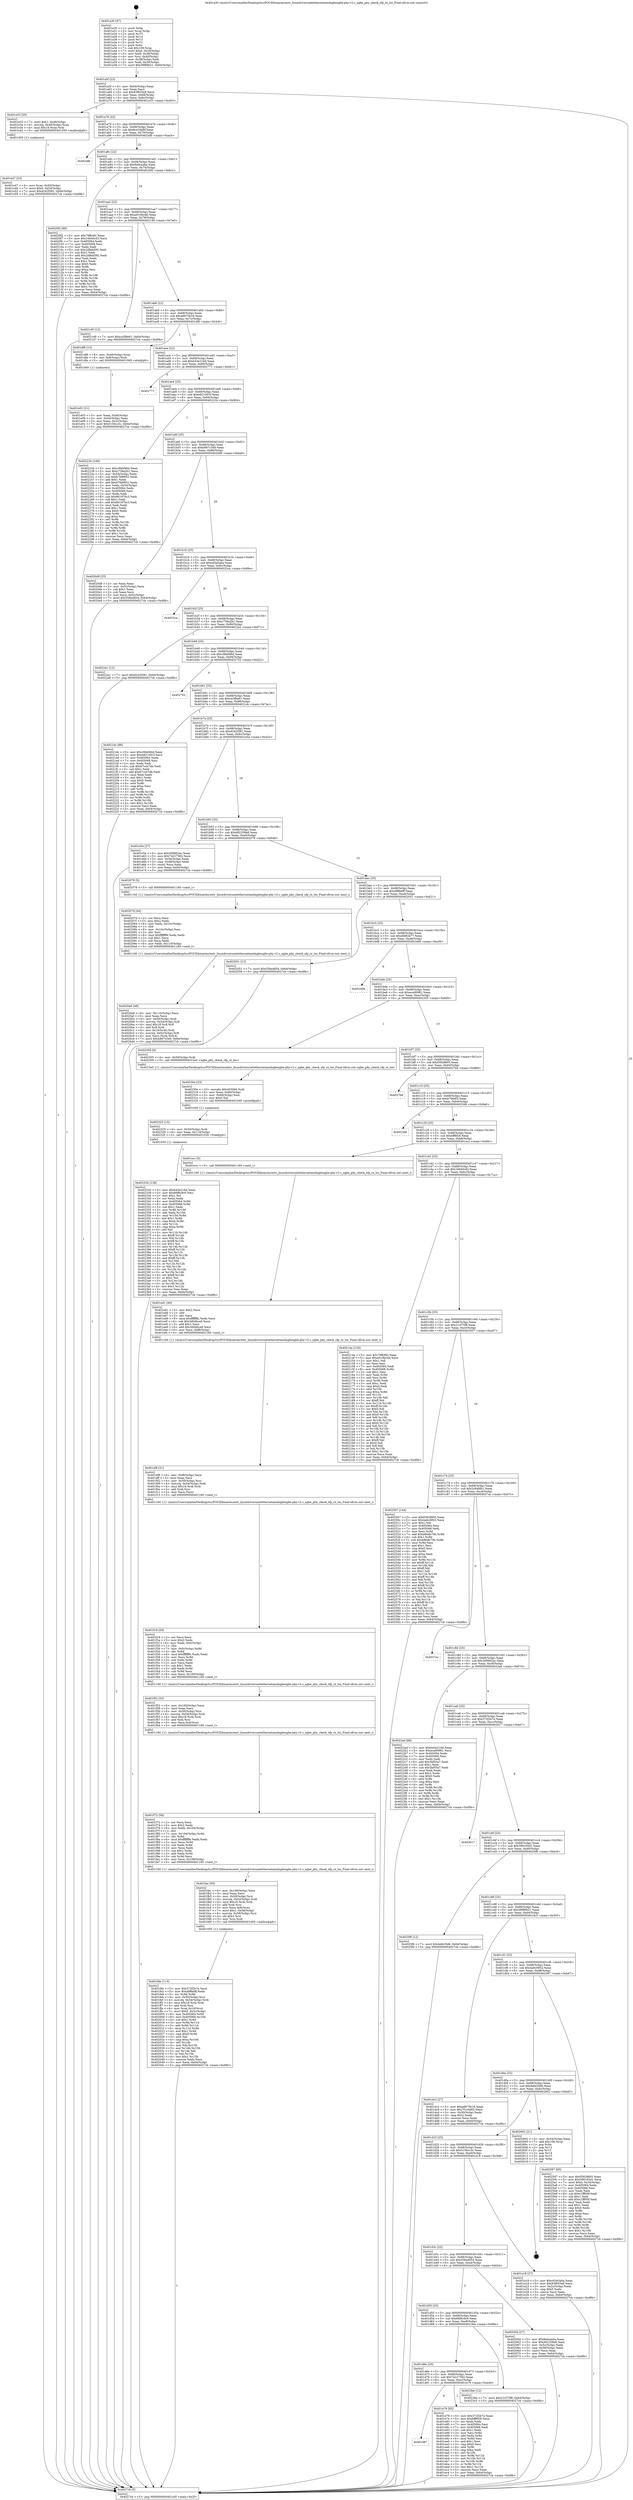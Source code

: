 digraph "0x401a30" {
  label = "0x401a30 (/mnt/c/Users/mathe/Desktop/tcc/POCII/binaries/extr_linuxdriversnetethernetamdxgbexgbe-phy-v2.c_xgbe_phy_check_sfp_rx_los_Final-ollvm.out::main(0))"
  labelloc = "t"
  node[shape=record]

  Entry [label="",width=0.3,height=0.3,shape=circle,fillcolor=black,style=filled]
  "0x401a5f" [label="{
     0x401a5f [23]\l
     | [instrs]\l
     &nbsp;&nbsp;0x401a5f \<+3\>: mov -0x64(%rbp),%eax\l
     &nbsp;&nbsp;0x401a62 \<+2\>: mov %eax,%ecx\l
     &nbsp;&nbsp;0x401a64 \<+6\>: sub $0x83f655e9,%ecx\l
     &nbsp;&nbsp;0x401a6a \<+3\>: mov %eax,-0x68(%rbp)\l
     &nbsp;&nbsp;0x401a6d \<+3\>: mov %ecx,-0x6c(%rbp)\l
     &nbsp;&nbsp;0x401a70 \<+6\>: je 0000000000401e33 \<main+0x403\>\l
  }"]
  "0x401e33" [label="{
     0x401e33 [20]\l
     | [instrs]\l
     &nbsp;&nbsp;0x401e33 \<+7\>: movl $0x1,-0x48(%rbp)\l
     &nbsp;&nbsp;0x401e3a \<+4\>: movslq -0x48(%rbp),%rax\l
     &nbsp;&nbsp;0x401e3e \<+4\>: imul $0x18,%rax,%rdi\l
     &nbsp;&nbsp;0x401e42 \<+5\>: call 0000000000401050 \<malloc@plt\>\l
     | [calls]\l
     &nbsp;&nbsp;0x401050 \{1\} (unknown)\l
  }"]
  "0x401a76" [label="{
     0x401a76 [22]\l
     | [instrs]\l
     &nbsp;&nbsp;0x401a76 \<+5\>: jmp 0000000000401a7b \<main+0x4b\>\l
     &nbsp;&nbsp;0x401a7b \<+3\>: mov -0x68(%rbp),%eax\l
     &nbsp;&nbsp;0x401a7e \<+5\>: sub $0x8ce34b6f,%eax\l
     &nbsp;&nbsp;0x401a83 \<+3\>: mov %eax,-0x70(%rbp)\l
     &nbsp;&nbsp;0x401a86 \<+6\>: je 00000000004024fb \<main+0xacb\>\l
  }"]
  Exit [label="",width=0.3,height=0.3,shape=circle,fillcolor=black,style=filled,peripheries=2]
  "0x4024fb" [label="{
     0x4024fb\l
  }", style=dashed]
  "0x401a8c" [label="{
     0x401a8c [22]\l
     | [instrs]\l
     &nbsp;&nbsp;0x401a8c \<+5\>: jmp 0000000000401a91 \<main+0x61\>\l
     &nbsp;&nbsp;0x401a91 \<+3\>: mov -0x68(%rbp),%eax\l
     &nbsp;&nbsp;0x401a94 \<+5\>: sub $0x8edcaeba,%eax\l
     &nbsp;&nbsp;0x401a99 \<+3\>: mov %eax,-0x74(%rbp)\l
     &nbsp;&nbsp;0x401a9c \<+6\>: je 00000000004020f2 \<main+0x6c2\>\l
  }"]
  "0x402334" [label="{
     0x402334 [138]\l
     | [instrs]\l
     &nbsp;&nbsp;0x402334 \<+5\>: mov $0xb43e216d,%eax\l
     &nbsp;&nbsp;0x402339 \<+5\>: mov $0x66f6c9c0,%esi\l
     &nbsp;&nbsp;0x40233e \<+2\>: mov $0x1,%cl\l
     &nbsp;&nbsp;0x402340 \<+2\>: xor %edx,%edx\l
     &nbsp;&nbsp;0x402342 \<+8\>: mov 0x405064,%r8d\l
     &nbsp;&nbsp;0x40234a \<+8\>: mov 0x405068,%r9d\l
     &nbsp;&nbsp;0x402352 \<+3\>: sub $0x1,%edx\l
     &nbsp;&nbsp;0x402355 \<+3\>: mov %r8d,%r10d\l
     &nbsp;&nbsp;0x402358 \<+3\>: add %edx,%r10d\l
     &nbsp;&nbsp;0x40235b \<+4\>: imul %r10d,%r8d\l
     &nbsp;&nbsp;0x40235f \<+4\>: and $0x1,%r8d\l
     &nbsp;&nbsp;0x402363 \<+4\>: cmp $0x0,%r8d\l
     &nbsp;&nbsp;0x402367 \<+4\>: sete %r11b\l
     &nbsp;&nbsp;0x40236b \<+4\>: cmp $0xa,%r9d\l
     &nbsp;&nbsp;0x40236f \<+3\>: setl %bl\l
     &nbsp;&nbsp;0x402372 \<+3\>: mov %r11b,%r14b\l
     &nbsp;&nbsp;0x402375 \<+4\>: xor $0xff,%r14b\l
     &nbsp;&nbsp;0x402379 \<+3\>: mov %bl,%r15b\l
     &nbsp;&nbsp;0x40237c \<+4\>: xor $0xff,%r15b\l
     &nbsp;&nbsp;0x402380 \<+3\>: xor $0x1,%cl\l
     &nbsp;&nbsp;0x402383 \<+3\>: mov %r14b,%r12b\l
     &nbsp;&nbsp;0x402386 \<+4\>: and $0xff,%r12b\l
     &nbsp;&nbsp;0x40238a \<+3\>: and %cl,%r11b\l
     &nbsp;&nbsp;0x40238d \<+3\>: mov %r15b,%r13b\l
     &nbsp;&nbsp;0x402390 \<+4\>: and $0xff,%r13b\l
     &nbsp;&nbsp;0x402394 \<+2\>: and %cl,%bl\l
     &nbsp;&nbsp;0x402396 \<+3\>: or %r11b,%r12b\l
     &nbsp;&nbsp;0x402399 \<+3\>: or %bl,%r13b\l
     &nbsp;&nbsp;0x40239c \<+3\>: xor %r13b,%r12b\l
     &nbsp;&nbsp;0x40239f \<+3\>: or %r15b,%r14b\l
     &nbsp;&nbsp;0x4023a2 \<+4\>: xor $0xff,%r14b\l
     &nbsp;&nbsp;0x4023a6 \<+3\>: or $0x1,%cl\l
     &nbsp;&nbsp;0x4023a9 \<+3\>: and %cl,%r14b\l
     &nbsp;&nbsp;0x4023ac \<+3\>: or %r14b,%r12b\l
     &nbsp;&nbsp;0x4023af \<+4\>: test $0x1,%r12b\l
     &nbsp;&nbsp;0x4023b3 \<+3\>: cmovne %esi,%eax\l
     &nbsp;&nbsp;0x4023b6 \<+3\>: mov %eax,-0x64(%rbp)\l
     &nbsp;&nbsp;0x4023b9 \<+5\>: jmp 00000000004027cb \<main+0xd9b\>\l
  }"]
  "0x4020f2" [label="{
     0x4020f2 [88]\l
     | [instrs]\l
     &nbsp;&nbsp;0x4020f2 \<+5\>: mov $0x79ffc6fc,%eax\l
     &nbsp;&nbsp;0x4020f7 \<+5\>: mov $0x16640cd3,%ecx\l
     &nbsp;&nbsp;0x4020fc \<+7\>: mov 0x405064,%edx\l
     &nbsp;&nbsp;0x402103 \<+7\>: mov 0x405068,%esi\l
     &nbsp;&nbsp;0x40210a \<+2\>: mov %edx,%edi\l
     &nbsp;&nbsp;0x40210c \<+6\>: sub $0x2d8ab592,%edi\l
     &nbsp;&nbsp;0x402112 \<+3\>: sub $0x1,%edi\l
     &nbsp;&nbsp;0x402115 \<+6\>: add $0x2d8ab592,%edi\l
     &nbsp;&nbsp;0x40211b \<+3\>: imul %edi,%edx\l
     &nbsp;&nbsp;0x40211e \<+3\>: and $0x1,%edx\l
     &nbsp;&nbsp;0x402121 \<+3\>: cmp $0x0,%edx\l
     &nbsp;&nbsp;0x402124 \<+4\>: sete %r8b\l
     &nbsp;&nbsp;0x402128 \<+3\>: cmp $0xa,%esi\l
     &nbsp;&nbsp;0x40212b \<+4\>: setl %r9b\l
     &nbsp;&nbsp;0x40212f \<+3\>: mov %r8b,%r10b\l
     &nbsp;&nbsp;0x402132 \<+3\>: and %r9b,%r10b\l
     &nbsp;&nbsp;0x402135 \<+3\>: xor %r9b,%r8b\l
     &nbsp;&nbsp;0x402138 \<+3\>: or %r8b,%r10b\l
     &nbsp;&nbsp;0x40213b \<+4\>: test $0x1,%r10b\l
     &nbsp;&nbsp;0x40213f \<+3\>: cmovne %ecx,%eax\l
     &nbsp;&nbsp;0x402142 \<+3\>: mov %eax,-0x64(%rbp)\l
     &nbsp;&nbsp;0x402145 \<+5\>: jmp 00000000004027cb \<main+0xd9b\>\l
  }"]
  "0x401aa2" [label="{
     0x401aa2 [22]\l
     | [instrs]\l
     &nbsp;&nbsp;0x401aa2 \<+5\>: jmp 0000000000401aa7 \<main+0x77\>\l
     &nbsp;&nbsp;0x401aa7 \<+3\>: mov -0x68(%rbp),%eax\l
     &nbsp;&nbsp;0x401aaa \<+5\>: sub $0xa019bcdd,%eax\l
     &nbsp;&nbsp;0x401aaf \<+3\>: mov %eax,-0x78(%rbp)\l
     &nbsp;&nbsp;0x401ab2 \<+6\>: je 00000000004021d0 \<main+0x7a0\>\l
  }"]
  "0x402325" [label="{
     0x402325 [15]\l
     | [instrs]\l
     &nbsp;&nbsp;0x402325 \<+4\>: mov -0x50(%rbp),%rdi\l
     &nbsp;&nbsp;0x402329 \<+6\>: mov %eax,-0x114(%rbp)\l
     &nbsp;&nbsp;0x40232f \<+5\>: call 0000000000401030 \<free@plt\>\l
     | [calls]\l
     &nbsp;&nbsp;0x401030 \{1\} (unknown)\l
  }"]
  "0x4021d0" [label="{
     0x4021d0 [12]\l
     | [instrs]\l
     &nbsp;&nbsp;0x4021d0 \<+7\>: movl $0xca3f9e61,-0x64(%rbp)\l
     &nbsp;&nbsp;0x4021d7 \<+5\>: jmp 00000000004027cb \<main+0xd9b\>\l
  }"]
  "0x401ab8" [label="{
     0x401ab8 [22]\l
     | [instrs]\l
     &nbsp;&nbsp;0x401ab8 \<+5\>: jmp 0000000000401abd \<main+0x8d\>\l
     &nbsp;&nbsp;0x401abd \<+3\>: mov -0x68(%rbp),%eax\l
     &nbsp;&nbsp;0x401ac0 \<+5\>: sub $0xa8975b16,%eax\l
     &nbsp;&nbsp;0x401ac5 \<+3\>: mov %eax,-0x7c(%rbp)\l
     &nbsp;&nbsp;0x401ac8 \<+6\>: je 0000000000401df6 \<main+0x3c6\>\l
  }"]
  "0x40230e" [label="{
     0x40230e [23]\l
     | [instrs]\l
     &nbsp;&nbsp;0x40230e \<+10\>: movabs $0x4030b6,%rdi\l
     &nbsp;&nbsp;0x402318 \<+3\>: mov %eax,-0x60(%rbp)\l
     &nbsp;&nbsp;0x40231b \<+3\>: mov -0x60(%rbp),%esi\l
     &nbsp;&nbsp;0x40231e \<+2\>: mov $0x0,%al\l
     &nbsp;&nbsp;0x402320 \<+5\>: call 0000000000401040 \<printf@plt\>\l
     | [calls]\l
     &nbsp;&nbsp;0x401040 \{1\} (unknown)\l
  }"]
  "0x401df6" [label="{
     0x401df6 [13]\l
     | [instrs]\l
     &nbsp;&nbsp;0x401df6 \<+4\>: mov -0x40(%rbp),%rax\l
     &nbsp;&nbsp;0x401dfa \<+4\>: mov 0x8(%rax),%rdi\l
     &nbsp;&nbsp;0x401dfe \<+5\>: call 0000000000401060 \<atoi@plt\>\l
     | [calls]\l
     &nbsp;&nbsp;0x401060 \{1\} (unknown)\l
  }"]
  "0x401ace" [label="{
     0x401ace [22]\l
     | [instrs]\l
     &nbsp;&nbsp;0x401ace \<+5\>: jmp 0000000000401ad3 \<main+0xa3\>\l
     &nbsp;&nbsp;0x401ad3 \<+3\>: mov -0x68(%rbp),%eax\l
     &nbsp;&nbsp;0x401ad6 \<+5\>: sub $0xb43e216d,%eax\l
     &nbsp;&nbsp;0x401adb \<+3\>: mov %eax,-0x80(%rbp)\l
     &nbsp;&nbsp;0x401ade \<+6\>: je 0000000000402771 \<main+0xd41\>\l
  }"]
  "0x4020a9" [label="{
     0x4020a9 [48]\l
     | [instrs]\l
     &nbsp;&nbsp;0x4020a9 \<+6\>: mov -0x110(%rbp),%ecx\l
     &nbsp;&nbsp;0x4020af \<+3\>: imul %eax,%ecx\l
     &nbsp;&nbsp;0x4020b2 \<+4\>: mov -0x50(%rbp),%rdi\l
     &nbsp;&nbsp;0x4020b6 \<+4\>: movslq -0x54(%rbp),%r8\l
     &nbsp;&nbsp;0x4020ba \<+4\>: imul $0x18,%r8,%r8\l
     &nbsp;&nbsp;0x4020be \<+3\>: add %r8,%rdi\l
     &nbsp;&nbsp;0x4020c1 \<+4\>: mov 0x10(%rdi),%rdi\l
     &nbsp;&nbsp;0x4020c5 \<+4\>: movslq -0x5c(%rbp),%r8\l
     &nbsp;&nbsp;0x4020c9 \<+4\>: mov %ecx,(%rdi,%r8,4)\l
     &nbsp;&nbsp;0x4020cd \<+7\>: movl $0xb897c349,-0x64(%rbp)\l
     &nbsp;&nbsp;0x4020d4 \<+5\>: jmp 00000000004027cb \<main+0xd9b\>\l
  }"]
  "0x402771" [label="{
     0x402771\l
  }", style=dashed]
  "0x401ae4" [label="{
     0x401ae4 [25]\l
     | [instrs]\l
     &nbsp;&nbsp;0x401ae4 \<+5\>: jmp 0000000000401ae9 \<main+0xb9\>\l
     &nbsp;&nbsp;0x401ae9 \<+3\>: mov -0x68(%rbp),%eax\l
     &nbsp;&nbsp;0x401aec \<+5\>: sub $0xb821091f,%eax\l
     &nbsp;&nbsp;0x401af1 \<+6\>: mov %eax,-0x84(%rbp)\l
     &nbsp;&nbsp;0x401af7 \<+6\>: je 0000000000402234 \<main+0x804\>\l
  }"]
  "0x40207d" [label="{
     0x40207d [44]\l
     | [instrs]\l
     &nbsp;&nbsp;0x40207d \<+2\>: xor %ecx,%ecx\l
     &nbsp;&nbsp;0x40207f \<+5\>: mov $0x2,%edx\l
     &nbsp;&nbsp;0x402084 \<+6\>: mov %edx,-0x10c(%rbp)\l
     &nbsp;&nbsp;0x40208a \<+1\>: cltd\l
     &nbsp;&nbsp;0x40208b \<+6\>: mov -0x10c(%rbp),%esi\l
     &nbsp;&nbsp;0x402091 \<+2\>: idiv %esi\l
     &nbsp;&nbsp;0x402093 \<+6\>: imul $0xfffffffe,%edx,%edx\l
     &nbsp;&nbsp;0x402099 \<+3\>: sub $0x1,%ecx\l
     &nbsp;&nbsp;0x40209c \<+2\>: sub %ecx,%edx\l
     &nbsp;&nbsp;0x40209e \<+6\>: mov %edx,-0x110(%rbp)\l
     &nbsp;&nbsp;0x4020a4 \<+5\>: call 0000000000401160 \<next_i\>\l
     | [calls]\l
     &nbsp;&nbsp;0x401160 \{1\} (/mnt/c/Users/mathe/Desktop/tcc/POCII/binaries/extr_linuxdriversnetethernetamdxgbexgbe-phy-v2.c_xgbe_phy_check_sfp_rx_los_Final-ollvm.out::next_i)\l
  }"]
  "0x402234" [label="{
     0x402234 [109]\l
     | [instrs]\l
     &nbsp;&nbsp;0x402234 \<+5\>: mov $0xc9bbf46d,%eax\l
     &nbsp;&nbsp;0x402239 \<+5\>: mov $0xc758a2b1,%ecx\l
     &nbsp;&nbsp;0x40223e \<+3\>: mov -0x54(%rbp),%edx\l
     &nbsp;&nbsp;0x402241 \<+6\>: sub $0xb7fd8852,%edx\l
     &nbsp;&nbsp;0x402247 \<+3\>: add $0x1,%edx\l
     &nbsp;&nbsp;0x40224a \<+6\>: add $0xb7fd8852,%edx\l
     &nbsp;&nbsp;0x402250 \<+3\>: mov %edx,-0x54(%rbp)\l
     &nbsp;&nbsp;0x402253 \<+7\>: mov 0x405064,%edx\l
     &nbsp;&nbsp;0x40225a \<+7\>: mov 0x405068,%esi\l
     &nbsp;&nbsp;0x402261 \<+2\>: mov %edx,%edi\l
     &nbsp;&nbsp;0x402263 \<+6\>: sub $0x86197bc3,%edi\l
     &nbsp;&nbsp;0x402269 \<+3\>: sub $0x1,%edi\l
     &nbsp;&nbsp;0x40226c \<+6\>: add $0x86197bc3,%edi\l
     &nbsp;&nbsp;0x402272 \<+3\>: imul %edi,%edx\l
     &nbsp;&nbsp;0x402275 \<+3\>: and $0x1,%edx\l
     &nbsp;&nbsp;0x402278 \<+3\>: cmp $0x0,%edx\l
     &nbsp;&nbsp;0x40227b \<+4\>: sete %r8b\l
     &nbsp;&nbsp;0x40227f \<+3\>: cmp $0xa,%esi\l
     &nbsp;&nbsp;0x402282 \<+4\>: setl %r9b\l
     &nbsp;&nbsp;0x402286 \<+3\>: mov %r8b,%r10b\l
     &nbsp;&nbsp;0x402289 \<+3\>: and %r9b,%r10b\l
     &nbsp;&nbsp;0x40228c \<+3\>: xor %r9b,%r8b\l
     &nbsp;&nbsp;0x40228f \<+3\>: or %r8b,%r10b\l
     &nbsp;&nbsp;0x402292 \<+4\>: test $0x1,%r10b\l
     &nbsp;&nbsp;0x402296 \<+3\>: cmovne %ecx,%eax\l
     &nbsp;&nbsp;0x402299 \<+3\>: mov %eax,-0x64(%rbp)\l
     &nbsp;&nbsp;0x40229c \<+5\>: jmp 00000000004027cb \<main+0xd9b\>\l
  }"]
  "0x401afd" [label="{
     0x401afd [25]\l
     | [instrs]\l
     &nbsp;&nbsp;0x401afd \<+5\>: jmp 0000000000401b02 \<main+0xd2\>\l
     &nbsp;&nbsp;0x401b02 \<+3\>: mov -0x68(%rbp),%eax\l
     &nbsp;&nbsp;0x401b05 \<+5\>: sub $0xb897c349,%eax\l
     &nbsp;&nbsp;0x401b0a \<+6\>: mov %eax,-0x88(%rbp)\l
     &nbsp;&nbsp;0x401b10 \<+6\>: je 00000000004020d9 \<main+0x6a9\>\l
  }"]
  "0x401fde" [label="{
     0x401fde [115]\l
     | [instrs]\l
     &nbsp;&nbsp;0x401fde \<+5\>: mov $0x372f2b7e,%ecx\l
     &nbsp;&nbsp;0x401fe3 \<+5\>: mov $0xd9ffa0ff,%edx\l
     &nbsp;&nbsp;0x401fe8 \<+3\>: xor %r8d,%r8d\l
     &nbsp;&nbsp;0x401feb \<+4\>: mov -0x50(%rbp),%rsi\l
     &nbsp;&nbsp;0x401fef \<+4\>: movslq -0x54(%rbp),%rdi\l
     &nbsp;&nbsp;0x401ff3 \<+4\>: imul $0x18,%rdi,%rdi\l
     &nbsp;&nbsp;0x401ff7 \<+3\>: add %rdi,%rsi\l
     &nbsp;&nbsp;0x401ffa \<+4\>: mov %rax,0x10(%rsi)\l
     &nbsp;&nbsp;0x401ffe \<+7\>: movl $0x0,-0x5c(%rbp)\l
     &nbsp;&nbsp;0x402005 \<+8\>: mov 0x405064,%r9d\l
     &nbsp;&nbsp;0x40200d \<+8\>: mov 0x405068,%r10d\l
     &nbsp;&nbsp;0x402015 \<+4\>: sub $0x1,%r8d\l
     &nbsp;&nbsp;0x402019 \<+3\>: mov %r9d,%r11d\l
     &nbsp;&nbsp;0x40201c \<+3\>: add %r8d,%r11d\l
     &nbsp;&nbsp;0x40201f \<+4\>: imul %r11d,%r9d\l
     &nbsp;&nbsp;0x402023 \<+4\>: and $0x1,%r9d\l
     &nbsp;&nbsp;0x402027 \<+4\>: cmp $0x0,%r9d\l
     &nbsp;&nbsp;0x40202b \<+3\>: sete %bl\l
     &nbsp;&nbsp;0x40202e \<+4\>: cmp $0xa,%r10d\l
     &nbsp;&nbsp;0x402032 \<+4\>: setl %r14b\l
     &nbsp;&nbsp;0x402036 \<+3\>: mov %bl,%r15b\l
     &nbsp;&nbsp;0x402039 \<+3\>: and %r14b,%r15b\l
     &nbsp;&nbsp;0x40203c \<+3\>: xor %r14b,%bl\l
     &nbsp;&nbsp;0x40203f \<+3\>: or %bl,%r15b\l
     &nbsp;&nbsp;0x402042 \<+4\>: test $0x1,%r15b\l
     &nbsp;&nbsp;0x402046 \<+3\>: cmovne %edx,%ecx\l
     &nbsp;&nbsp;0x402049 \<+3\>: mov %ecx,-0x64(%rbp)\l
     &nbsp;&nbsp;0x40204c \<+5\>: jmp 00000000004027cb \<main+0xd9b\>\l
  }"]
  "0x4020d9" [label="{
     0x4020d9 [25]\l
     | [instrs]\l
     &nbsp;&nbsp;0x4020d9 \<+2\>: xor %eax,%eax\l
     &nbsp;&nbsp;0x4020db \<+3\>: mov -0x5c(%rbp),%ecx\l
     &nbsp;&nbsp;0x4020de \<+3\>: sub $0x1,%eax\l
     &nbsp;&nbsp;0x4020e1 \<+2\>: sub %eax,%ecx\l
     &nbsp;&nbsp;0x4020e3 \<+3\>: mov %ecx,-0x5c(%rbp)\l
     &nbsp;&nbsp;0x4020e6 \<+7\>: movl $0x558a4854,-0x64(%rbp)\l
     &nbsp;&nbsp;0x4020ed \<+5\>: jmp 00000000004027cb \<main+0xd9b\>\l
  }"]
  "0x401b16" [label="{
     0x401b16 [25]\l
     | [instrs]\l
     &nbsp;&nbsp;0x401b16 \<+5\>: jmp 0000000000401b1b \<main+0xeb\>\l
     &nbsp;&nbsp;0x401b1b \<+3\>: mov -0x68(%rbp),%eax\l
     &nbsp;&nbsp;0x401b1e \<+5\>: sub $0xc63e5aba,%eax\l
     &nbsp;&nbsp;0x401b23 \<+6\>: mov %eax,-0x8c(%rbp)\l
     &nbsp;&nbsp;0x401b29 \<+6\>: je 00000000004023ca \<main+0x99a\>\l
  }"]
  "0x401fac" [label="{
     0x401fac [50]\l
     | [instrs]\l
     &nbsp;&nbsp;0x401fac \<+6\>: mov -0x108(%rbp),%ecx\l
     &nbsp;&nbsp;0x401fb2 \<+3\>: imul %eax,%ecx\l
     &nbsp;&nbsp;0x401fb5 \<+4\>: mov -0x50(%rbp),%rsi\l
     &nbsp;&nbsp;0x401fb9 \<+4\>: movslq -0x54(%rbp),%rdi\l
     &nbsp;&nbsp;0x401fbd \<+4\>: imul $0x18,%rdi,%rdi\l
     &nbsp;&nbsp;0x401fc1 \<+3\>: add %rdi,%rsi\l
     &nbsp;&nbsp;0x401fc4 \<+3\>: mov %ecx,0x8(%rsi)\l
     &nbsp;&nbsp;0x401fc7 \<+7\>: movl $0x1,-0x58(%rbp)\l
     &nbsp;&nbsp;0x401fce \<+4\>: movslq -0x58(%rbp),%rsi\l
     &nbsp;&nbsp;0x401fd2 \<+4\>: shl $0x2,%rsi\l
     &nbsp;&nbsp;0x401fd6 \<+3\>: mov %rsi,%rdi\l
     &nbsp;&nbsp;0x401fd9 \<+5\>: call 0000000000401050 \<malloc@plt\>\l
     | [calls]\l
     &nbsp;&nbsp;0x401050 \{1\} (unknown)\l
  }"]
  "0x4023ca" [label="{
     0x4023ca\l
  }", style=dashed]
  "0x401b2f" [label="{
     0x401b2f [25]\l
     | [instrs]\l
     &nbsp;&nbsp;0x401b2f \<+5\>: jmp 0000000000401b34 \<main+0x104\>\l
     &nbsp;&nbsp;0x401b34 \<+3\>: mov -0x68(%rbp),%eax\l
     &nbsp;&nbsp;0x401b37 \<+5\>: sub $0xc758a2b1,%eax\l
     &nbsp;&nbsp;0x401b3c \<+6\>: mov %eax,-0x90(%rbp)\l
     &nbsp;&nbsp;0x401b42 \<+6\>: je 00000000004022a1 \<main+0x871\>\l
  }"]
  "0x401f72" [label="{
     0x401f72 [58]\l
     | [instrs]\l
     &nbsp;&nbsp;0x401f72 \<+2\>: xor %ecx,%ecx\l
     &nbsp;&nbsp;0x401f74 \<+5\>: mov $0x2,%edx\l
     &nbsp;&nbsp;0x401f79 \<+6\>: mov %edx,-0x104(%rbp)\l
     &nbsp;&nbsp;0x401f7f \<+1\>: cltd\l
     &nbsp;&nbsp;0x401f80 \<+7\>: mov -0x104(%rbp),%r8d\l
     &nbsp;&nbsp;0x401f87 \<+3\>: idiv %r8d\l
     &nbsp;&nbsp;0x401f8a \<+6\>: imul $0xfffffffe,%edx,%edx\l
     &nbsp;&nbsp;0x401f90 \<+3\>: mov %ecx,%r9d\l
     &nbsp;&nbsp;0x401f93 \<+3\>: sub %edx,%r9d\l
     &nbsp;&nbsp;0x401f96 \<+2\>: mov %ecx,%edx\l
     &nbsp;&nbsp;0x401f98 \<+3\>: sub $0x1,%edx\l
     &nbsp;&nbsp;0x401f9b \<+3\>: add %edx,%r9d\l
     &nbsp;&nbsp;0x401f9e \<+3\>: sub %r9d,%ecx\l
     &nbsp;&nbsp;0x401fa1 \<+6\>: mov %ecx,-0x108(%rbp)\l
     &nbsp;&nbsp;0x401fa7 \<+5\>: call 0000000000401160 \<next_i\>\l
     | [calls]\l
     &nbsp;&nbsp;0x401160 \{1\} (/mnt/c/Users/mathe/Desktop/tcc/POCII/binaries/extr_linuxdriversnetethernetamdxgbexgbe-phy-v2.c_xgbe_phy_check_sfp_rx_los_Final-ollvm.out::next_i)\l
  }"]
  "0x4022a1" [label="{
     0x4022a1 [12]\l
     | [instrs]\l
     &nbsp;&nbsp;0x4022a1 \<+7\>: movl $0xd242f381,-0x64(%rbp)\l
     &nbsp;&nbsp;0x4022a8 \<+5\>: jmp 00000000004027cb \<main+0xd9b\>\l
  }"]
  "0x401b48" [label="{
     0x401b48 [25]\l
     | [instrs]\l
     &nbsp;&nbsp;0x401b48 \<+5\>: jmp 0000000000401b4d \<main+0x11d\>\l
     &nbsp;&nbsp;0x401b4d \<+3\>: mov -0x68(%rbp),%eax\l
     &nbsp;&nbsp;0x401b50 \<+5\>: sub $0xc9bbf46d,%eax\l
     &nbsp;&nbsp;0x401b55 \<+6\>: mov %eax,-0x94(%rbp)\l
     &nbsp;&nbsp;0x401b5b \<+6\>: je 0000000000402752 \<main+0xd22\>\l
  }"]
  "0x401f52" [label="{
     0x401f52 [32]\l
     | [instrs]\l
     &nbsp;&nbsp;0x401f52 \<+6\>: mov -0x100(%rbp),%ecx\l
     &nbsp;&nbsp;0x401f58 \<+3\>: imul %eax,%ecx\l
     &nbsp;&nbsp;0x401f5b \<+4\>: mov -0x50(%rbp),%rsi\l
     &nbsp;&nbsp;0x401f5f \<+4\>: movslq -0x54(%rbp),%rdi\l
     &nbsp;&nbsp;0x401f63 \<+4\>: imul $0x18,%rdi,%rdi\l
     &nbsp;&nbsp;0x401f67 \<+3\>: add %rdi,%rsi\l
     &nbsp;&nbsp;0x401f6a \<+3\>: mov %ecx,0x4(%rsi)\l
     &nbsp;&nbsp;0x401f6d \<+5\>: call 0000000000401160 \<next_i\>\l
     | [calls]\l
     &nbsp;&nbsp;0x401160 \{1\} (/mnt/c/Users/mathe/Desktop/tcc/POCII/binaries/extr_linuxdriversnetethernetamdxgbexgbe-phy-v2.c_xgbe_phy_check_sfp_rx_los_Final-ollvm.out::next_i)\l
  }"]
  "0x402752" [label="{
     0x402752\l
  }", style=dashed]
  "0x401b61" [label="{
     0x401b61 [25]\l
     | [instrs]\l
     &nbsp;&nbsp;0x401b61 \<+5\>: jmp 0000000000401b66 \<main+0x136\>\l
     &nbsp;&nbsp;0x401b66 \<+3\>: mov -0x68(%rbp),%eax\l
     &nbsp;&nbsp;0x401b69 \<+5\>: sub $0xca3f9e61,%eax\l
     &nbsp;&nbsp;0x401b6e \<+6\>: mov %eax,-0x98(%rbp)\l
     &nbsp;&nbsp;0x401b74 \<+6\>: je 00000000004021dc \<main+0x7ac\>\l
  }"]
  "0x401f18" [label="{
     0x401f18 [58]\l
     | [instrs]\l
     &nbsp;&nbsp;0x401f18 \<+2\>: xor %ecx,%ecx\l
     &nbsp;&nbsp;0x401f1a \<+5\>: mov $0x2,%edx\l
     &nbsp;&nbsp;0x401f1f \<+6\>: mov %edx,-0xfc(%rbp)\l
     &nbsp;&nbsp;0x401f25 \<+1\>: cltd\l
     &nbsp;&nbsp;0x401f26 \<+7\>: mov -0xfc(%rbp),%r8d\l
     &nbsp;&nbsp;0x401f2d \<+3\>: idiv %r8d\l
     &nbsp;&nbsp;0x401f30 \<+6\>: imul $0xfffffffe,%edx,%edx\l
     &nbsp;&nbsp;0x401f36 \<+3\>: mov %ecx,%r9d\l
     &nbsp;&nbsp;0x401f39 \<+3\>: sub %edx,%r9d\l
     &nbsp;&nbsp;0x401f3c \<+2\>: mov %ecx,%edx\l
     &nbsp;&nbsp;0x401f3e \<+3\>: sub $0x1,%edx\l
     &nbsp;&nbsp;0x401f41 \<+3\>: add %edx,%r9d\l
     &nbsp;&nbsp;0x401f44 \<+3\>: sub %r9d,%ecx\l
     &nbsp;&nbsp;0x401f47 \<+6\>: mov %ecx,-0x100(%rbp)\l
     &nbsp;&nbsp;0x401f4d \<+5\>: call 0000000000401160 \<next_i\>\l
     | [calls]\l
     &nbsp;&nbsp;0x401160 \{1\} (/mnt/c/Users/mathe/Desktop/tcc/POCII/binaries/extr_linuxdriversnetethernetamdxgbexgbe-phy-v2.c_xgbe_phy_check_sfp_rx_los_Final-ollvm.out::next_i)\l
  }"]
  "0x4021dc" [label="{
     0x4021dc [88]\l
     | [instrs]\l
     &nbsp;&nbsp;0x4021dc \<+5\>: mov $0xc9bbf46d,%eax\l
     &nbsp;&nbsp;0x4021e1 \<+5\>: mov $0xb821091f,%ecx\l
     &nbsp;&nbsp;0x4021e6 \<+7\>: mov 0x405064,%edx\l
     &nbsp;&nbsp;0x4021ed \<+7\>: mov 0x405068,%esi\l
     &nbsp;&nbsp;0x4021f4 \<+2\>: mov %edx,%edi\l
     &nbsp;&nbsp;0x4021f6 \<+6\>: sub $0x67ccb7db,%edi\l
     &nbsp;&nbsp;0x4021fc \<+3\>: sub $0x1,%edi\l
     &nbsp;&nbsp;0x4021ff \<+6\>: add $0x67ccb7db,%edi\l
     &nbsp;&nbsp;0x402205 \<+3\>: imul %edi,%edx\l
     &nbsp;&nbsp;0x402208 \<+3\>: and $0x1,%edx\l
     &nbsp;&nbsp;0x40220b \<+3\>: cmp $0x0,%edx\l
     &nbsp;&nbsp;0x40220e \<+4\>: sete %r8b\l
     &nbsp;&nbsp;0x402212 \<+3\>: cmp $0xa,%esi\l
     &nbsp;&nbsp;0x402215 \<+4\>: setl %r9b\l
     &nbsp;&nbsp;0x402219 \<+3\>: mov %r8b,%r10b\l
     &nbsp;&nbsp;0x40221c \<+3\>: and %r9b,%r10b\l
     &nbsp;&nbsp;0x40221f \<+3\>: xor %r9b,%r8b\l
     &nbsp;&nbsp;0x402222 \<+3\>: or %r8b,%r10b\l
     &nbsp;&nbsp;0x402225 \<+4\>: test $0x1,%r10b\l
     &nbsp;&nbsp;0x402229 \<+3\>: cmovne %ecx,%eax\l
     &nbsp;&nbsp;0x40222c \<+3\>: mov %eax,-0x64(%rbp)\l
     &nbsp;&nbsp;0x40222f \<+5\>: jmp 00000000004027cb \<main+0xd9b\>\l
  }"]
  "0x401b7a" [label="{
     0x401b7a [25]\l
     | [instrs]\l
     &nbsp;&nbsp;0x401b7a \<+5\>: jmp 0000000000401b7f \<main+0x14f\>\l
     &nbsp;&nbsp;0x401b7f \<+3\>: mov -0x68(%rbp),%eax\l
     &nbsp;&nbsp;0x401b82 \<+5\>: sub $0xd242f381,%eax\l
     &nbsp;&nbsp;0x401b87 \<+6\>: mov %eax,-0x9c(%rbp)\l
     &nbsp;&nbsp;0x401b8d \<+6\>: je 0000000000401e5e \<main+0x42e\>\l
  }"]
  "0x401ef9" [label="{
     0x401ef9 [31]\l
     | [instrs]\l
     &nbsp;&nbsp;0x401ef9 \<+6\>: mov -0xf8(%rbp),%ecx\l
     &nbsp;&nbsp;0x401eff \<+3\>: imul %eax,%ecx\l
     &nbsp;&nbsp;0x401f02 \<+4\>: mov -0x50(%rbp),%rsi\l
     &nbsp;&nbsp;0x401f06 \<+4\>: movslq -0x54(%rbp),%rdi\l
     &nbsp;&nbsp;0x401f0a \<+4\>: imul $0x18,%rdi,%rdi\l
     &nbsp;&nbsp;0x401f0e \<+3\>: add %rdi,%rsi\l
     &nbsp;&nbsp;0x401f11 \<+2\>: mov %ecx,(%rsi)\l
     &nbsp;&nbsp;0x401f13 \<+5\>: call 0000000000401160 \<next_i\>\l
     | [calls]\l
     &nbsp;&nbsp;0x401160 \{1\} (/mnt/c/Users/mathe/Desktop/tcc/POCII/binaries/extr_linuxdriversnetethernetamdxgbexgbe-phy-v2.c_xgbe_phy_check_sfp_rx_los_Final-ollvm.out::next_i)\l
  }"]
  "0x401e5e" [label="{
     0x401e5e [27]\l
     | [instrs]\l
     &nbsp;&nbsp;0x401e5e \<+5\>: mov $0x309902ac,%eax\l
     &nbsp;&nbsp;0x401e63 \<+5\>: mov $0x74227592,%ecx\l
     &nbsp;&nbsp;0x401e68 \<+3\>: mov -0x54(%rbp),%edx\l
     &nbsp;&nbsp;0x401e6b \<+3\>: cmp -0x48(%rbp),%edx\l
     &nbsp;&nbsp;0x401e6e \<+3\>: cmovl %ecx,%eax\l
     &nbsp;&nbsp;0x401e71 \<+3\>: mov %eax,-0x64(%rbp)\l
     &nbsp;&nbsp;0x401e74 \<+5\>: jmp 00000000004027cb \<main+0xd9b\>\l
  }"]
  "0x401b93" [label="{
     0x401b93 [25]\l
     | [instrs]\l
     &nbsp;&nbsp;0x401b93 \<+5\>: jmp 0000000000401b98 \<main+0x168\>\l
     &nbsp;&nbsp;0x401b98 \<+3\>: mov -0x68(%rbp),%eax\l
     &nbsp;&nbsp;0x401b9b \<+5\>: sub $0xd92258e8,%eax\l
     &nbsp;&nbsp;0x401ba0 \<+6\>: mov %eax,-0xa0(%rbp)\l
     &nbsp;&nbsp;0x401ba6 \<+6\>: je 0000000000402078 \<main+0x648\>\l
  }"]
  "0x401ed1" [label="{
     0x401ed1 [40]\l
     | [instrs]\l
     &nbsp;&nbsp;0x401ed1 \<+5\>: mov $0x2,%ecx\l
     &nbsp;&nbsp;0x401ed6 \<+1\>: cltd\l
     &nbsp;&nbsp;0x401ed7 \<+2\>: idiv %ecx\l
     &nbsp;&nbsp;0x401ed9 \<+6\>: imul $0xfffffffe,%edx,%ecx\l
     &nbsp;&nbsp;0x401edf \<+6\>: sub $0x3d0dbca9,%ecx\l
     &nbsp;&nbsp;0x401ee5 \<+3\>: add $0x1,%ecx\l
     &nbsp;&nbsp;0x401ee8 \<+6\>: add $0x3d0dbca9,%ecx\l
     &nbsp;&nbsp;0x401eee \<+6\>: mov %ecx,-0xf8(%rbp)\l
     &nbsp;&nbsp;0x401ef4 \<+5\>: call 0000000000401160 \<next_i\>\l
     | [calls]\l
     &nbsp;&nbsp;0x401160 \{1\} (/mnt/c/Users/mathe/Desktop/tcc/POCII/binaries/extr_linuxdriversnetethernetamdxgbexgbe-phy-v2.c_xgbe_phy_check_sfp_rx_los_Final-ollvm.out::next_i)\l
  }"]
  "0x402078" [label="{
     0x402078 [5]\l
     | [instrs]\l
     &nbsp;&nbsp;0x402078 \<+5\>: call 0000000000401160 \<next_i\>\l
     | [calls]\l
     &nbsp;&nbsp;0x401160 \{1\} (/mnt/c/Users/mathe/Desktop/tcc/POCII/binaries/extr_linuxdriversnetethernetamdxgbexgbe-phy-v2.c_xgbe_phy_check_sfp_rx_los_Final-ollvm.out::next_i)\l
  }"]
  "0x401bac" [label="{
     0x401bac [25]\l
     | [instrs]\l
     &nbsp;&nbsp;0x401bac \<+5\>: jmp 0000000000401bb1 \<main+0x181\>\l
     &nbsp;&nbsp;0x401bb1 \<+3\>: mov -0x68(%rbp),%eax\l
     &nbsp;&nbsp;0x401bb4 \<+5\>: sub $0xd9ffa0ff,%eax\l
     &nbsp;&nbsp;0x401bb9 \<+6\>: mov %eax,-0xa4(%rbp)\l
     &nbsp;&nbsp;0x401bbf \<+6\>: je 0000000000402051 \<main+0x621\>\l
  }"]
  "0x401d87" [label="{
     0x401d87\l
  }", style=dashed]
  "0x402051" [label="{
     0x402051 [12]\l
     | [instrs]\l
     &nbsp;&nbsp;0x402051 \<+7\>: movl $0x558a4854,-0x64(%rbp)\l
     &nbsp;&nbsp;0x402058 \<+5\>: jmp 00000000004027cb \<main+0xd9b\>\l
  }"]
  "0x401bc5" [label="{
     0x401bc5 [25]\l
     | [instrs]\l
     &nbsp;&nbsp;0x401bc5 \<+5\>: jmp 0000000000401bca \<main+0x19a\>\l
     &nbsp;&nbsp;0x401bca \<+3\>: mov -0x68(%rbp),%eax\l
     &nbsp;&nbsp;0x401bcd \<+5\>: sub $0xdfd82b77,%eax\l
     &nbsp;&nbsp;0x401bd2 \<+6\>: mov %eax,-0xa8(%rbp)\l
     &nbsp;&nbsp;0x401bd8 \<+6\>: je 0000000000402466 \<main+0xa36\>\l
  }"]
  "0x401e79" [label="{
     0x401e79 [83]\l
     | [instrs]\l
     &nbsp;&nbsp;0x401e79 \<+5\>: mov $0x372f2b7e,%eax\l
     &nbsp;&nbsp;0x401e7e \<+5\>: mov $0xbff8f28,%ecx\l
     &nbsp;&nbsp;0x401e83 \<+2\>: xor %edx,%edx\l
     &nbsp;&nbsp;0x401e85 \<+7\>: mov 0x405064,%esi\l
     &nbsp;&nbsp;0x401e8c \<+7\>: mov 0x405068,%edi\l
     &nbsp;&nbsp;0x401e93 \<+3\>: sub $0x1,%edx\l
     &nbsp;&nbsp;0x401e96 \<+3\>: mov %esi,%r8d\l
     &nbsp;&nbsp;0x401e99 \<+3\>: add %edx,%r8d\l
     &nbsp;&nbsp;0x401e9c \<+4\>: imul %r8d,%esi\l
     &nbsp;&nbsp;0x401ea0 \<+3\>: and $0x1,%esi\l
     &nbsp;&nbsp;0x401ea3 \<+3\>: cmp $0x0,%esi\l
     &nbsp;&nbsp;0x401ea6 \<+4\>: sete %r9b\l
     &nbsp;&nbsp;0x401eaa \<+3\>: cmp $0xa,%edi\l
     &nbsp;&nbsp;0x401ead \<+4\>: setl %r10b\l
     &nbsp;&nbsp;0x401eb1 \<+3\>: mov %r9b,%r11b\l
     &nbsp;&nbsp;0x401eb4 \<+3\>: and %r10b,%r11b\l
     &nbsp;&nbsp;0x401eb7 \<+3\>: xor %r10b,%r9b\l
     &nbsp;&nbsp;0x401eba \<+3\>: or %r9b,%r11b\l
     &nbsp;&nbsp;0x401ebd \<+4\>: test $0x1,%r11b\l
     &nbsp;&nbsp;0x401ec1 \<+3\>: cmovne %ecx,%eax\l
     &nbsp;&nbsp;0x401ec4 \<+3\>: mov %eax,-0x64(%rbp)\l
     &nbsp;&nbsp;0x401ec7 \<+5\>: jmp 00000000004027cb \<main+0xd9b\>\l
  }"]
  "0x402466" [label="{
     0x402466\l
  }", style=dashed]
  "0x401bde" [label="{
     0x401bde [25]\l
     | [instrs]\l
     &nbsp;&nbsp;0x401bde \<+5\>: jmp 0000000000401be3 \<main+0x1b3\>\l
     &nbsp;&nbsp;0x401be3 \<+3\>: mov -0x68(%rbp),%eax\l
     &nbsp;&nbsp;0x401be6 \<+5\>: sub $0xeca90981,%eax\l
     &nbsp;&nbsp;0x401beb \<+6\>: mov %eax,-0xac(%rbp)\l
     &nbsp;&nbsp;0x401bf1 \<+6\>: je 0000000000402305 \<main+0x8d5\>\l
  }"]
  "0x401d6e" [label="{
     0x401d6e [25]\l
     | [instrs]\l
     &nbsp;&nbsp;0x401d6e \<+5\>: jmp 0000000000401d73 \<main+0x343\>\l
     &nbsp;&nbsp;0x401d73 \<+3\>: mov -0x68(%rbp),%eax\l
     &nbsp;&nbsp;0x401d76 \<+5\>: sub $0x74227592,%eax\l
     &nbsp;&nbsp;0x401d7b \<+6\>: mov %eax,-0xec(%rbp)\l
     &nbsp;&nbsp;0x401d81 \<+6\>: je 0000000000401e79 \<main+0x449\>\l
  }"]
  "0x402305" [label="{
     0x402305 [9]\l
     | [instrs]\l
     &nbsp;&nbsp;0x402305 \<+4\>: mov -0x50(%rbp),%rdi\l
     &nbsp;&nbsp;0x402309 \<+5\>: call 00000000004015e0 \<xgbe_phy_check_sfp_rx_los\>\l
     | [calls]\l
     &nbsp;&nbsp;0x4015e0 \{1\} (/mnt/c/Users/mathe/Desktop/tcc/POCII/binaries/extr_linuxdriversnetethernetamdxgbexgbe-phy-v2.c_xgbe_phy_check_sfp_rx_los_Final-ollvm.out::xgbe_phy_check_sfp_rx_los)\l
  }"]
  "0x401bf7" [label="{
     0x401bf7 [25]\l
     | [instrs]\l
     &nbsp;&nbsp;0x401bf7 \<+5\>: jmp 0000000000401bfc \<main+0x1cc\>\l
     &nbsp;&nbsp;0x401bfc \<+3\>: mov -0x68(%rbp),%eax\l
     &nbsp;&nbsp;0x401bff \<+5\>: sub $0xf3928805,%eax\l
     &nbsp;&nbsp;0x401c04 \<+6\>: mov %eax,-0xb0(%rbp)\l
     &nbsp;&nbsp;0x401c0a \<+6\>: je 00000000004027bd \<main+0xd8d\>\l
  }"]
  "0x4023be" [label="{
     0x4023be [12]\l
     | [instrs]\l
     &nbsp;&nbsp;0x4023be \<+7\>: movl $0x21cf75f8,-0x64(%rbp)\l
     &nbsp;&nbsp;0x4023c5 \<+5\>: jmp 00000000004027cb \<main+0xd9b\>\l
  }"]
  "0x4027bd" [label="{
     0x4027bd\l
  }", style=dashed]
  "0x401c10" [label="{
     0x401c10 [25]\l
     | [instrs]\l
     &nbsp;&nbsp;0x401c10 \<+5\>: jmp 0000000000401c15 \<main+0x1e5\>\l
     &nbsp;&nbsp;0x401c15 \<+3\>: mov -0x68(%rbp),%eax\l
     &nbsp;&nbsp;0x401c18 \<+5\>: sub $0xb706df3,%eax\l
     &nbsp;&nbsp;0x401c1d \<+6\>: mov %eax,-0xb4(%rbp)\l
     &nbsp;&nbsp;0x401c23 \<+6\>: je 00000000004023d6 \<main+0x9a6\>\l
  }"]
  "0x401d55" [label="{
     0x401d55 [25]\l
     | [instrs]\l
     &nbsp;&nbsp;0x401d55 \<+5\>: jmp 0000000000401d5a \<main+0x32a\>\l
     &nbsp;&nbsp;0x401d5a \<+3\>: mov -0x68(%rbp),%eax\l
     &nbsp;&nbsp;0x401d5d \<+5\>: sub $0x66f6c9c0,%eax\l
     &nbsp;&nbsp;0x401d62 \<+6\>: mov %eax,-0xe8(%rbp)\l
     &nbsp;&nbsp;0x401d68 \<+6\>: je 00000000004023be \<main+0x98e\>\l
  }"]
  "0x4023d6" [label="{
     0x4023d6\l
  }", style=dashed]
  "0x401c29" [label="{
     0x401c29 [25]\l
     | [instrs]\l
     &nbsp;&nbsp;0x401c29 \<+5\>: jmp 0000000000401c2e \<main+0x1fe\>\l
     &nbsp;&nbsp;0x401c2e \<+3\>: mov -0x68(%rbp),%eax\l
     &nbsp;&nbsp;0x401c31 \<+5\>: sub $0xbff8f28,%eax\l
     &nbsp;&nbsp;0x401c36 \<+6\>: mov %eax,-0xb8(%rbp)\l
     &nbsp;&nbsp;0x401c3c \<+6\>: je 0000000000401ecc \<main+0x49c\>\l
  }"]
  "0x40205d" [label="{
     0x40205d [27]\l
     | [instrs]\l
     &nbsp;&nbsp;0x40205d \<+5\>: mov $0x8edcaeba,%eax\l
     &nbsp;&nbsp;0x402062 \<+5\>: mov $0xd92258e8,%ecx\l
     &nbsp;&nbsp;0x402067 \<+3\>: mov -0x5c(%rbp),%edx\l
     &nbsp;&nbsp;0x40206a \<+3\>: cmp -0x58(%rbp),%edx\l
     &nbsp;&nbsp;0x40206d \<+3\>: cmovl %ecx,%eax\l
     &nbsp;&nbsp;0x402070 \<+3\>: mov %eax,-0x64(%rbp)\l
     &nbsp;&nbsp;0x402073 \<+5\>: jmp 00000000004027cb \<main+0xd9b\>\l
  }"]
  "0x401ecc" [label="{
     0x401ecc [5]\l
     | [instrs]\l
     &nbsp;&nbsp;0x401ecc \<+5\>: call 0000000000401160 \<next_i\>\l
     | [calls]\l
     &nbsp;&nbsp;0x401160 \{1\} (/mnt/c/Users/mathe/Desktop/tcc/POCII/binaries/extr_linuxdriversnetethernetamdxgbexgbe-phy-v2.c_xgbe_phy_check_sfp_rx_los_Final-ollvm.out::next_i)\l
  }"]
  "0x401c42" [label="{
     0x401c42 [25]\l
     | [instrs]\l
     &nbsp;&nbsp;0x401c42 \<+5\>: jmp 0000000000401c47 \<main+0x217\>\l
     &nbsp;&nbsp;0x401c47 \<+3\>: mov -0x68(%rbp),%eax\l
     &nbsp;&nbsp;0x401c4a \<+5\>: sub $0x16640cd3,%eax\l
     &nbsp;&nbsp;0x401c4f \<+6\>: mov %eax,-0xbc(%rbp)\l
     &nbsp;&nbsp;0x401c55 \<+6\>: je 000000000040214a \<main+0x71a\>\l
  }"]
  "0x401e47" [label="{
     0x401e47 [23]\l
     | [instrs]\l
     &nbsp;&nbsp;0x401e47 \<+4\>: mov %rax,-0x50(%rbp)\l
     &nbsp;&nbsp;0x401e4b \<+7\>: movl $0x0,-0x54(%rbp)\l
     &nbsp;&nbsp;0x401e52 \<+7\>: movl $0xd242f381,-0x64(%rbp)\l
     &nbsp;&nbsp;0x401e59 \<+5\>: jmp 00000000004027cb \<main+0xd9b\>\l
  }"]
  "0x40214a" [label="{
     0x40214a [134]\l
     | [instrs]\l
     &nbsp;&nbsp;0x40214a \<+5\>: mov $0x79ffc6fc,%eax\l
     &nbsp;&nbsp;0x40214f \<+5\>: mov $0xa019bcdd,%ecx\l
     &nbsp;&nbsp;0x402154 \<+2\>: mov $0x1,%dl\l
     &nbsp;&nbsp;0x402156 \<+2\>: xor %esi,%esi\l
     &nbsp;&nbsp;0x402158 \<+7\>: mov 0x405064,%edi\l
     &nbsp;&nbsp;0x40215f \<+8\>: mov 0x405068,%r8d\l
     &nbsp;&nbsp;0x402167 \<+3\>: sub $0x1,%esi\l
     &nbsp;&nbsp;0x40216a \<+3\>: mov %edi,%r9d\l
     &nbsp;&nbsp;0x40216d \<+3\>: add %esi,%r9d\l
     &nbsp;&nbsp;0x402170 \<+4\>: imul %r9d,%edi\l
     &nbsp;&nbsp;0x402174 \<+3\>: and $0x1,%edi\l
     &nbsp;&nbsp;0x402177 \<+3\>: cmp $0x0,%edi\l
     &nbsp;&nbsp;0x40217a \<+4\>: sete %r10b\l
     &nbsp;&nbsp;0x40217e \<+4\>: cmp $0xa,%r8d\l
     &nbsp;&nbsp;0x402182 \<+4\>: setl %r11b\l
     &nbsp;&nbsp;0x402186 \<+3\>: mov %r10b,%bl\l
     &nbsp;&nbsp;0x402189 \<+3\>: xor $0xff,%bl\l
     &nbsp;&nbsp;0x40218c \<+3\>: mov %r11b,%r14b\l
     &nbsp;&nbsp;0x40218f \<+4\>: xor $0xff,%r14b\l
     &nbsp;&nbsp;0x402193 \<+3\>: xor $0x0,%dl\l
     &nbsp;&nbsp;0x402196 \<+3\>: mov %bl,%r15b\l
     &nbsp;&nbsp;0x402199 \<+4\>: and $0x0,%r15b\l
     &nbsp;&nbsp;0x40219d \<+3\>: and %dl,%r10b\l
     &nbsp;&nbsp;0x4021a0 \<+3\>: mov %r14b,%r12b\l
     &nbsp;&nbsp;0x4021a3 \<+4\>: and $0x0,%r12b\l
     &nbsp;&nbsp;0x4021a7 \<+3\>: and %dl,%r11b\l
     &nbsp;&nbsp;0x4021aa \<+3\>: or %r10b,%r15b\l
     &nbsp;&nbsp;0x4021ad \<+3\>: or %r11b,%r12b\l
     &nbsp;&nbsp;0x4021b0 \<+3\>: xor %r12b,%r15b\l
     &nbsp;&nbsp;0x4021b3 \<+3\>: or %r14b,%bl\l
     &nbsp;&nbsp;0x4021b6 \<+3\>: xor $0xff,%bl\l
     &nbsp;&nbsp;0x4021b9 \<+3\>: or $0x0,%dl\l
     &nbsp;&nbsp;0x4021bc \<+2\>: and %dl,%bl\l
     &nbsp;&nbsp;0x4021be \<+3\>: or %bl,%r15b\l
     &nbsp;&nbsp;0x4021c1 \<+4\>: test $0x1,%r15b\l
     &nbsp;&nbsp;0x4021c5 \<+3\>: cmovne %ecx,%eax\l
     &nbsp;&nbsp;0x4021c8 \<+3\>: mov %eax,-0x64(%rbp)\l
     &nbsp;&nbsp;0x4021cb \<+5\>: jmp 00000000004027cb \<main+0xd9b\>\l
  }"]
  "0x401c5b" [label="{
     0x401c5b [25]\l
     | [instrs]\l
     &nbsp;&nbsp;0x401c5b \<+5\>: jmp 0000000000401c60 \<main+0x230\>\l
     &nbsp;&nbsp;0x401c60 \<+3\>: mov -0x68(%rbp),%eax\l
     &nbsp;&nbsp;0x401c63 \<+5\>: sub $0x21cf75f8,%eax\l
     &nbsp;&nbsp;0x401c68 \<+6\>: mov %eax,-0xc0(%rbp)\l
     &nbsp;&nbsp;0x401c6e \<+6\>: je 0000000000402507 \<main+0xad7\>\l
  }"]
  "0x401d3c" [label="{
     0x401d3c [25]\l
     | [instrs]\l
     &nbsp;&nbsp;0x401d3c \<+5\>: jmp 0000000000401d41 \<main+0x311\>\l
     &nbsp;&nbsp;0x401d41 \<+3\>: mov -0x68(%rbp),%eax\l
     &nbsp;&nbsp;0x401d44 \<+5\>: sub $0x558a4854,%eax\l
     &nbsp;&nbsp;0x401d49 \<+6\>: mov %eax,-0xe4(%rbp)\l
     &nbsp;&nbsp;0x401d4f \<+6\>: je 000000000040205d \<main+0x62d\>\l
  }"]
  "0x402507" [label="{
     0x402507 [144]\l
     | [instrs]\l
     &nbsp;&nbsp;0x402507 \<+5\>: mov $0xf3928805,%eax\l
     &nbsp;&nbsp;0x40250c \<+5\>: mov $0x4a6c0852,%ecx\l
     &nbsp;&nbsp;0x402511 \<+2\>: mov $0x1,%dl\l
     &nbsp;&nbsp;0x402513 \<+7\>: mov 0x405064,%esi\l
     &nbsp;&nbsp;0x40251a \<+7\>: mov 0x405068,%edi\l
     &nbsp;&nbsp;0x402521 \<+3\>: mov %esi,%r8d\l
     &nbsp;&nbsp;0x402524 \<+7\>: add $0xb86db70b,%r8d\l
     &nbsp;&nbsp;0x40252b \<+4\>: sub $0x1,%r8d\l
     &nbsp;&nbsp;0x40252f \<+7\>: sub $0xb86db70b,%r8d\l
     &nbsp;&nbsp;0x402536 \<+4\>: imul %r8d,%esi\l
     &nbsp;&nbsp;0x40253a \<+3\>: and $0x1,%esi\l
     &nbsp;&nbsp;0x40253d \<+3\>: cmp $0x0,%esi\l
     &nbsp;&nbsp;0x402540 \<+4\>: sete %r9b\l
     &nbsp;&nbsp;0x402544 \<+3\>: cmp $0xa,%edi\l
     &nbsp;&nbsp;0x402547 \<+4\>: setl %r10b\l
     &nbsp;&nbsp;0x40254b \<+3\>: mov %r9b,%r11b\l
     &nbsp;&nbsp;0x40254e \<+4\>: xor $0xff,%r11b\l
     &nbsp;&nbsp;0x402552 \<+3\>: mov %r10b,%bl\l
     &nbsp;&nbsp;0x402555 \<+3\>: xor $0xff,%bl\l
     &nbsp;&nbsp;0x402558 \<+3\>: xor $0x1,%dl\l
     &nbsp;&nbsp;0x40255b \<+3\>: mov %r11b,%r14b\l
     &nbsp;&nbsp;0x40255e \<+4\>: and $0xff,%r14b\l
     &nbsp;&nbsp;0x402562 \<+3\>: and %dl,%r9b\l
     &nbsp;&nbsp;0x402565 \<+3\>: mov %bl,%r15b\l
     &nbsp;&nbsp;0x402568 \<+4\>: and $0xff,%r15b\l
     &nbsp;&nbsp;0x40256c \<+3\>: and %dl,%r10b\l
     &nbsp;&nbsp;0x40256f \<+3\>: or %r9b,%r14b\l
     &nbsp;&nbsp;0x402572 \<+3\>: or %r10b,%r15b\l
     &nbsp;&nbsp;0x402575 \<+3\>: xor %r15b,%r14b\l
     &nbsp;&nbsp;0x402578 \<+3\>: or %bl,%r11b\l
     &nbsp;&nbsp;0x40257b \<+4\>: xor $0xff,%r11b\l
     &nbsp;&nbsp;0x40257f \<+3\>: or $0x1,%dl\l
     &nbsp;&nbsp;0x402582 \<+3\>: and %dl,%r11b\l
     &nbsp;&nbsp;0x402585 \<+3\>: or %r11b,%r14b\l
     &nbsp;&nbsp;0x402588 \<+4\>: test $0x1,%r14b\l
     &nbsp;&nbsp;0x40258c \<+3\>: cmovne %ecx,%eax\l
     &nbsp;&nbsp;0x40258f \<+3\>: mov %eax,-0x64(%rbp)\l
     &nbsp;&nbsp;0x402592 \<+5\>: jmp 00000000004027cb \<main+0xd9b\>\l
  }"]
  "0x401c74" [label="{
     0x401c74 [25]\l
     | [instrs]\l
     &nbsp;&nbsp;0x401c74 \<+5\>: jmp 0000000000401c79 \<main+0x249\>\l
     &nbsp;&nbsp;0x401c79 \<+3\>: mov -0x68(%rbp),%eax\l
     &nbsp;&nbsp;0x401c7c \<+5\>: sub $0x2c84fdb1,%eax\l
     &nbsp;&nbsp;0x401c81 \<+6\>: mov %eax,-0xc4(%rbp)\l
     &nbsp;&nbsp;0x401c87 \<+6\>: je 00000000004027ac \<main+0xd7c\>\l
  }"]
  "0x401e18" [label="{
     0x401e18 [27]\l
     | [instrs]\l
     &nbsp;&nbsp;0x401e18 \<+5\>: mov $0xc63e5aba,%eax\l
     &nbsp;&nbsp;0x401e1d \<+5\>: mov $0x83f655e9,%ecx\l
     &nbsp;&nbsp;0x401e22 \<+3\>: mov -0x2c(%rbp),%edx\l
     &nbsp;&nbsp;0x401e25 \<+3\>: cmp $0x0,%edx\l
     &nbsp;&nbsp;0x401e28 \<+3\>: cmove %ecx,%eax\l
     &nbsp;&nbsp;0x401e2b \<+3\>: mov %eax,-0x64(%rbp)\l
     &nbsp;&nbsp;0x401e2e \<+5\>: jmp 00000000004027cb \<main+0xd9b\>\l
  }"]
  "0x4027ac" [label="{
     0x4027ac\l
  }", style=dashed]
  "0x401c8d" [label="{
     0x401c8d [25]\l
     | [instrs]\l
     &nbsp;&nbsp;0x401c8d \<+5\>: jmp 0000000000401c92 \<main+0x262\>\l
     &nbsp;&nbsp;0x401c92 \<+3\>: mov -0x68(%rbp),%eax\l
     &nbsp;&nbsp;0x401c95 \<+5\>: sub $0x309902ac,%eax\l
     &nbsp;&nbsp;0x401c9a \<+6\>: mov %eax,-0xc8(%rbp)\l
     &nbsp;&nbsp;0x401ca0 \<+6\>: je 00000000004022ad \<main+0x87d\>\l
  }"]
  "0x401d23" [label="{
     0x401d23 [25]\l
     | [instrs]\l
     &nbsp;&nbsp;0x401d23 \<+5\>: jmp 0000000000401d28 \<main+0x2f8\>\l
     &nbsp;&nbsp;0x401d28 \<+3\>: mov -0x68(%rbp),%eax\l
     &nbsp;&nbsp;0x401d2b \<+5\>: sub $0x5156cc3c,%eax\l
     &nbsp;&nbsp;0x401d30 \<+6\>: mov %eax,-0xe0(%rbp)\l
     &nbsp;&nbsp;0x401d36 \<+6\>: je 0000000000401e18 \<main+0x3e8\>\l
  }"]
  "0x4022ad" [label="{
     0x4022ad [88]\l
     | [instrs]\l
     &nbsp;&nbsp;0x4022ad \<+5\>: mov $0xb43e216d,%eax\l
     &nbsp;&nbsp;0x4022b2 \<+5\>: mov $0xeca90981,%ecx\l
     &nbsp;&nbsp;0x4022b7 \<+7\>: mov 0x405064,%edx\l
     &nbsp;&nbsp;0x4022be \<+7\>: mov 0x405068,%esi\l
     &nbsp;&nbsp;0x4022c5 \<+2\>: mov %edx,%edi\l
     &nbsp;&nbsp;0x4022c7 \<+6\>: add $0x5bf55a7,%edi\l
     &nbsp;&nbsp;0x4022cd \<+3\>: sub $0x1,%edi\l
     &nbsp;&nbsp;0x4022d0 \<+6\>: sub $0x5bf55a7,%edi\l
     &nbsp;&nbsp;0x4022d6 \<+3\>: imul %edi,%edx\l
     &nbsp;&nbsp;0x4022d9 \<+3\>: and $0x1,%edx\l
     &nbsp;&nbsp;0x4022dc \<+3\>: cmp $0x0,%edx\l
     &nbsp;&nbsp;0x4022df \<+4\>: sete %r8b\l
     &nbsp;&nbsp;0x4022e3 \<+3\>: cmp $0xa,%esi\l
     &nbsp;&nbsp;0x4022e6 \<+4\>: setl %r9b\l
     &nbsp;&nbsp;0x4022ea \<+3\>: mov %r8b,%r10b\l
     &nbsp;&nbsp;0x4022ed \<+3\>: and %r9b,%r10b\l
     &nbsp;&nbsp;0x4022f0 \<+3\>: xor %r9b,%r8b\l
     &nbsp;&nbsp;0x4022f3 \<+3\>: or %r8b,%r10b\l
     &nbsp;&nbsp;0x4022f6 \<+4\>: test $0x1,%r10b\l
     &nbsp;&nbsp;0x4022fa \<+3\>: cmovne %ecx,%eax\l
     &nbsp;&nbsp;0x4022fd \<+3\>: mov %eax,-0x64(%rbp)\l
     &nbsp;&nbsp;0x402300 \<+5\>: jmp 00000000004027cb \<main+0xd9b\>\l
  }"]
  "0x401ca6" [label="{
     0x401ca6 [25]\l
     | [instrs]\l
     &nbsp;&nbsp;0x401ca6 \<+5\>: jmp 0000000000401cab \<main+0x27b\>\l
     &nbsp;&nbsp;0x401cab \<+3\>: mov -0x68(%rbp),%eax\l
     &nbsp;&nbsp;0x401cae \<+5\>: sub $0x372f2b7e,%eax\l
     &nbsp;&nbsp;0x401cb3 \<+6\>: mov %eax,-0xcc(%rbp)\l
     &nbsp;&nbsp;0x401cb9 \<+6\>: je 0000000000402617 \<main+0xbe7\>\l
  }"]
  "0x402602" [label="{
     0x402602 [21]\l
     | [instrs]\l
     &nbsp;&nbsp;0x402602 \<+3\>: mov -0x34(%rbp),%eax\l
     &nbsp;&nbsp;0x402605 \<+7\>: add $0x108,%rsp\l
     &nbsp;&nbsp;0x40260c \<+1\>: pop %rbx\l
     &nbsp;&nbsp;0x40260d \<+2\>: pop %r12\l
     &nbsp;&nbsp;0x40260f \<+2\>: pop %r13\l
     &nbsp;&nbsp;0x402611 \<+2\>: pop %r14\l
     &nbsp;&nbsp;0x402613 \<+2\>: pop %r15\l
     &nbsp;&nbsp;0x402615 \<+1\>: pop %rbp\l
     &nbsp;&nbsp;0x402616 \<+1\>: ret\l
  }"]
  "0x402617" [label="{
     0x402617\l
  }", style=dashed]
  "0x401cbf" [label="{
     0x401cbf [25]\l
     | [instrs]\l
     &nbsp;&nbsp;0x401cbf \<+5\>: jmp 0000000000401cc4 \<main+0x294\>\l
     &nbsp;&nbsp;0x401cc4 \<+3\>: mov -0x68(%rbp),%eax\l
     &nbsp;&nbsp;0x401cc7 \<+5\>: sub $0x399165d1,%eax\l
     &nbsp;&nbsp;0x401ccc \<+6\>: mov %eax,-0xd0(%rbp)\l
     &nbsp;&nbsp;0x401cd2 \<+6\>: je 00000000004025f6 \<main+0xbc6\>\l
  }"]
  "0x401d0a" [label="{
     0x401d0a [25]\l
     | [instrs]\l
     &nbsp;&nbsp;0x401d0a \<+5\>: jmp 0000000000401d0f \<main+0x2df\>\l
     &nbsp;&nbsp;0x401d0f \<+3\>: mov -0x68(%rbp),%eax\l
     &nbsp;&nbsp;0x401d12 \<+5\>: sub $0x4efe35d6,%eax\l
     &nbsp;&nbsp;0x401d17 \<+6\>: mov %eax,-0xdc(%rbp)\l
     &nbsp;&nbsp;0x401d1d \<+6\>: je 0000000000402602 \<main+0xbd2\>\l
  }"]
  "0x4025f6" [label="{
     0x4025f6 [12]\l
     | [instrs]\l
     &nbsp;&nbsp;0x4025f6 \<+7\>: movl $0x4efe35d6,-0x64(%rbp)\l
     &nbsp;&nbsp;0x4025fd \<+5\>: jmp 00000000004027cb \<main+0xd9b\>\l
  }"]
  "0x401cd8" [label="{
     0x401cd8 [25]\l
     | [instrs]\l
     &nbsp;&nbsp;0x401cd8 \<+5\>: jmp 0000000000401cdd \<main+0x2ad\>\l
     &nbsp;&nbsp;0x401cdd \<+3\>: mov -0x68(%rbp),%eax\l
     &nbsp;&nbsp;0x401ce0 \<+5\>: sub $0x39f89b21,%eax\l
     &nbsp;&nbsp;0x401ce5 \<+6\>: mov %eax,-0xd4(%rbp)\l
     &nbsp;&nbsp;0x401ceb \<+6\>: je 0000000000401dc3 \<main+0x393\>\l
  }"]
  "0x402597" [label="{
     0x402597 [95]\l
     | [instrs]\l
     &nbsp;&nbsp;0x402597 \<+5\>: mov $0xf3928805,%eax\l
     &nbsp;&nbsp;0x40259c \<+5\>: mov $0x399165d1,%ecx\l
     &nbsp;&nbsp;0x4025a1 \<+7\>: movl $0x0,-0x34(%rbp)\l
     &nbsp;&nbsp;0x4025a8 \<+7\>: mov 0x405064,%edx\l
     &nbsp;&nbsp;0x4025af \<+7\>: mov 0x405068,%esi\l
     &nbsp;&nbsp;0x4025b6 \<+2\>: mov %edx,%edi\l
     &nbsp;&nbsp;0x4025b8 \<+6\>: sub $0xc1fff00f,%edi\l
     &nbsp;&nbsp;0x4025be \<+3\>: sub $0x1,%edi\l
     &nbsp;&nbsp;0x4025c1 \<+6\>: add $0xc1fff00f,%edi\l
     &nbsp;&nbsp;0x4025c7 \<+3\>: imul %edi,%edx\l
     &nbsp;&nbsp;0x4025ca \<+3\>: and $0x1,%edx\l
     &nbsp;&nbsp;0x4025cd \<+3\>: cmp $0x0,%edx\l
     &nbsp;&nbsp;0x4025d0 \<+4\>: sete %r8b\l
     &nbsp;&nbsp;0x4025d4 \<+3\>: cmp $0xa,%esi\l
     &nbsp;&nbsp;0x4025d7 \<+4\>: setl %r9b\l
     &nbsp;&nbsp;0x4025db \<+3\>: mov %r8b,%r10b\l
     &nbsp;&nbsp;0x4025de \<+3\>: and %r9b,%r10b\l
     &nbsp;&nbsp;0x4025e1 \<+3\>: xor %r9b,%r8b\l
     &nbsp;&nbsp;0x4025e4 \<+3\>: or %r8b,%r10b\l
     &nbsp;&nbsp;0x4025e7 \<+4\>: test $0x1,%r10b\l
     &nbsp;&nbsp;0x4025eb \<+3\>: cmovne %ecx,%eax\l
     &nbsp;&nbsp;0x4025ee \<+3\>: mov %eax,-0x64(%rbp)\l
     &nbsp;&nbsp;0x4025f1 \<+5\>: jmp 00000000004027cb \<main+0xd9b\>\l
  }"]
  "0x401dc3" [label="{
     0x401dc3 [27]\l
     | [instrs]\l
     &nbsp;&nbsp;0x401dc3 \<+5\>: mov $0xa8975b16,%eax\l
     &nbsp;&nbsp;0x401dc8 \<+5\>: mov $0x7f1e5d65,%ecx\l
     &nbsp;&nbsp;0x401dcd \<+3\>: mov -0x30(%rbp),%edx\l
     &nbsp;&nbsp;0x401dd0 \<+3\>: cmp $0x2,%edx\l
     &nbsp;&nbsp;0x401dd3 \<+3\>: cmovne %ecx,%eax\l
     &nbsp;&nbsp;0x401dd6 \<+3\>: mov %eax,-0x64(%rbp)\l
     &nbsp;&nbsp;0x401dd9 \<+5\>: jmp 00000000004027cb \<main+0xd9b\>\l
  }"]
  "0x401cf1" [label="{
     0x401cf1 [25]\l
     | [instrs]\l
     &nbsp;&nbsp;0x401cf1 \<+5\>: jmp 0000000000401cf6 \<main+0x2c6\>\l
     &nbsp;&nbsp;0x401cf6 \<+3\>: mov -0x68(%rbp),%eax\l
     &nbsp;&nbsp;0x401cf9 \<+5\>: sub $0x4a6c0852,%eax\l
     &nbsp;&nbsp;0x401cfe \<+6\>: mov %eax,-0xd8(%rbp)\l
     &nbsp;&nbsp;0x401d04 \<+6\>: je 0000000000402597 \<main+0xb67\>\l
  }"]
  "0x4027cb" [label="{
     0x4027cb [5]\l
     | [instrs]\l
     &nbsp;&nbsp;0x4027cb \<+5\>: jmp 0000000000401a5f \<main+0x2f\>\l
  }"]
  "0x401a30" [label="{
     0x401a30 [47]\l
     | [instrs]\l
     &nbsp;&nbsp;0x401a30 \<+1\>: push %rbp\l
     &nbsp;&nbsp;0x401a31 \<+3\>: mov %rsp,%rbp\l
     &nbsp;&nbsp;0x401a34 \<+2\>: push %r15\l
     &nbsp;&nbsp;0x401a36 \<+2\>: push %r14\l
     &nbsp;&nbsp;0x401a38 \<+2\>: push %r13\l
     &nbsp;&nbsp;0x401a3a \<+2\>: push %r12\l
     &nbsp;&nbsp;0x401a3c \<+1\>: push %rbx\l
     &nbsp;&nbsp;0x401a3d \<+7\>: sub $0x108,%rsp\l
     &nbsp;&nbsp;0x401a44 \<+7\>: movl $0x0,-0x34(%rbp)\l
     &nbsp;&nbsp;0x401a4b \<+3\>: mov %edi,-0x38(%rbp)\l
     &nbsp;&nbsp;0x401a4e \<+4\>: mov %rsi,-0x40(%rbp)\l
     &nbsp;&nbsp;0x401a52 \<+3\>: mov -0x38(%rbp),%edi\l
     &nbsp;&nbsp;0x401a55 \<+3\>: mov %edi,-0x30(%rbp)\l
     &nbsp;&nbsp;0x401a58 \<+7\>: movl $0x39f89b21,-0x64(%rbp)\l
  }"]
  "0x401e03" [label="{
     0x401e03 [21]\l
     | [instrs]\l
     &nbsp;&nbsp;0x401e03 \<+3\>: mov %eax,-0x44(%rbp)\l
     &nbsp;&nbsp;0x401e06 \<+3\>: mov -0x44(%rbp),%eax\l
     &nbsp;&nbsp;0x401e09 \<+3\>: mov %eax,-0x2c(%rbp)\l
     &nbsp;&nbsp;0x401e0c \<+7\>: movl $0x5156cc3c,-0x64(%rbp)\l
     &nbsp;&nbsp;0x401e13 \<+5\>: jmp 00000000004027cb \<main+0xd9b\>\l
  }"]
  Entry -> "0x401a30" [label=" 1"]
  "0x401a5f" -> "0x401e33" [label=" 1"]
  "0x401a5f" -> "0x401a76" [label=" 25"]
  "0x402602" -> Exit [label=" 1"]
  "0x401a76" -> "0x4024fb" [label=" 0"]
  "0x401a76" -> "0x401a8c" [label=" 25"]
  "0x4025f6" -> "0x4027cb" [label=" 1"]
  "0x401a8c" -> "0x4020f2" [label=" 1"]
  "0x401a8c" -> "0x401aa2" [label=" 24"]
  "0x402597" -> "0x4027cb" [label=" 1"]
  "0x401aa2" -> "0x4021d0" [label=" 1"]
  "0x401aa2" -> "0x401ab8" [label=" 23"]
  "0x402507" -> "0x4027cb" [label=" 1"]
  "0x401ab8" -> "0x401df6" [label=" 1"]
  "0x401ab8" -> "0x401ace" [label=" 22"]
  "0x4023be" -> "0x4027cb" [label=" 1"]
  "0x401ace" -> "0x402771" [label=" 0"]
  "0x401ace" -> "0x401ae4" [label=" 22"]
  "0x402334" -> "0x4027cb" [label=" 1"]
  "0x401ae4" -> "0x402234" [label=" 1"]
  "0x401ae4" -> "0x401afd" [label=" 21"]
  "0x402325" -> "0x402334" [label=" 1"]
  "0x401afd" -> "0x4020d9" [label=" 1"]
  "0x401afd" -> "0x401b16" [label=" 20"]
  "0x40230e" -> "0x402325" [label=" 1"]
  "0x401b16" -> "0x4023ca" [label=" 0"]
  "0x401b16" -> "0x401b2f" [label=" 20"]
  "0x402305" -> "0x40230e" [label=" 1"]
  "0x401b2f" -> "0x4022a1" [label=" 1"]
  "0x401b2f" -> "0x401b48" [label=" 19"]
  "0x4022ad" -> "0x4027cb" [label=" 1"]
  "0x401b48" -> "0x402752" [label=" 0"]
  "0x401b48" -> "0x401b61" [label=" 19"]
  "0x4022a1" -> "0x4027cb" [label=" 1"]
  "0x401b61" -> "0x4021dc" [label=" 1"]
  "0x401b61" -> "0x401b7a" [label=" 18"]
  "0x402234" -> "0x4027cb" [label=" 1"]
  "0x401b7a" -> "0x401e5e" [label=" 2"]
  "0x401b7a" -> "0x401b93" [label=" 16"]
  "0x4021dc" -> "0x4027cb" [label=" 1"]
  "0x401b93" -> "0x402078" [label=" 1"]
  "0x401b93" -> "0x401bac" [label=" 15"]
  "0x4021d0" -> "0x4027cb" [label=" 1"]
  "0x401bac" -> "0x402051" [label=" 1"]
  "0x401bac" -> "0x401bc5" [label=" 14"]
  "0x40214a" -> "0x4027cb" [label=" 1"]
  "0x401bc5" -> "0x402466" [label=" 0"]
  "0x401bc5" -> "0x401bde" [label=" 14"]
  "0x4020f2" -> "0x4027cb" [label=" 1"]
  "0x401bde" -> "0x402305" [label=" 1"]
  "0x401bde" -> "0x401bf7" [label=" 13"]
  "0x4020a9" -> "0x4027cb" [label=" 1"]
  "0x401bf7" -> "0x4027bd" [label=" 0"]
  "0x401bf7" -> "0x401c10" [label=" 13"]
  "0x40207d" -> "0x4020a9" [label=" 1"]
  "0x401c10" -> "0x4023d6" [label=" 0"]
  "0x401c10" -> "0x401c29" [label=" 13"]
  "0x40205d" -> "0x4027cb" [label=" 2"]
  "0x401c29" -> "0x401ecc" [label=" 1"]
  "0x401c29" -> "0x401c42" [label=" 12"]
  "0x402051" -> "0x4027cb" [label=" 1"]
  "0x401c42" -> "0x40214a" [label=" 1"]
  "0x401c42" -> "0x401c5b" [label=" 11"]
  "0x401fac" -> "0x401fde" [label=" 1"]
  "0x401c5b" -> "0x402507" [label=" 1"]
  "0x401c5b" -> "0x401c74" [label=" 10"]
  "0x401f72" -> "0x401fac" [label=" 1"]
  "0x401c74" -> "0x4027ac" [label=" 0"]
  "0x401c74" -> "0x401c8d" [label=" 10"]
  "0x401f52" -> "0x401f72" [label=" 1"]
  "0x401c8d" -> "0x4022ad" [label=" 1"]
  "0x401c8d" -> "0x401ca6" [label=" 9"]
  "0x401ef9" -> "0x401f18" [label=" 1"]
  "0x401ca6" -> "0x402617" [label=" 0"]
  "0x401ca6" -> "0x401cbf" [label=" 9"]
  "0x401ed1" -> "0x401ef9" [label=" 1"]
  "0x401cbf" -> "0x4025f6" [label=" 1"]
  "0x401cbf" -> "0x401cd8" [label=" 8"]
  "0x401e79" -> "0x4027cb" [label=" 1"]
  "0x401cd8" -> "0x401dc3" [label=" 1"]
  "0x401cd8" -> "0x401cf1" [label=" 7"]
  "0x401dc3" -> "0x4027cb" [label=" 1"]
  "0x401a30" -> "0x401a5f" [label=" 1"]
  "0x4027cb" -> "0x401a5f" [label=" 25"]
  "0x401df6" -> "0x401e03" [label=" 1"]
  "0x401e03" -> "0x4027cb" [label=" 1"]
  "0x401d6e" -> "0x401d87" [label=" 0"]
  "0x401cf1" -> "0x402597" [label=" 1"]
  "0x401cf1" -> "0x401d0a" [label=" 6"]
  "0x401ecc" -> "0x401ed1" [label=" 1"]
  "0x401d0a" -> "0x402602" [label=" 1"]
  "0x401d0a" -> "0x401d23" [label=" 5"]
  "0x401f18" -> "0x401f52" [label=" 1"]
  "0x401d23" -> "0x401e18" [label=" 1"]
  "0x401d23" -> "0x401d3c" [label=" 4"]
  "0x401e18" -> "0x4027cb" [label=" 1"]
  "0x401e33" -> "0x401e47" [label=" 1"]
  "0x401e47" -> "0x4027cb" [label=" 1"]
  "0x401e5e" -> "0x4027cb" [label=" 2"]
  "0x401fde" -> "0x4027cb" [label=" 1"]
  "0x401d3c" -> "0x40205d" [label=" 2"]
  "0x401d3c" -> "0x401d55" [label=" 2"]
  "0x402078" -> "0x40207d" [label=" 1"]
  "0x401d55" -> "0x4023be" [label=" 1"]
  "0x401d55" -> "0x401d6e" [label=" 1"]
  "0x4020d9" -> "0x4027cb" [label=" 1"]
  "0x401d6e" -> "0x401e79" [label=" 1"]
}
